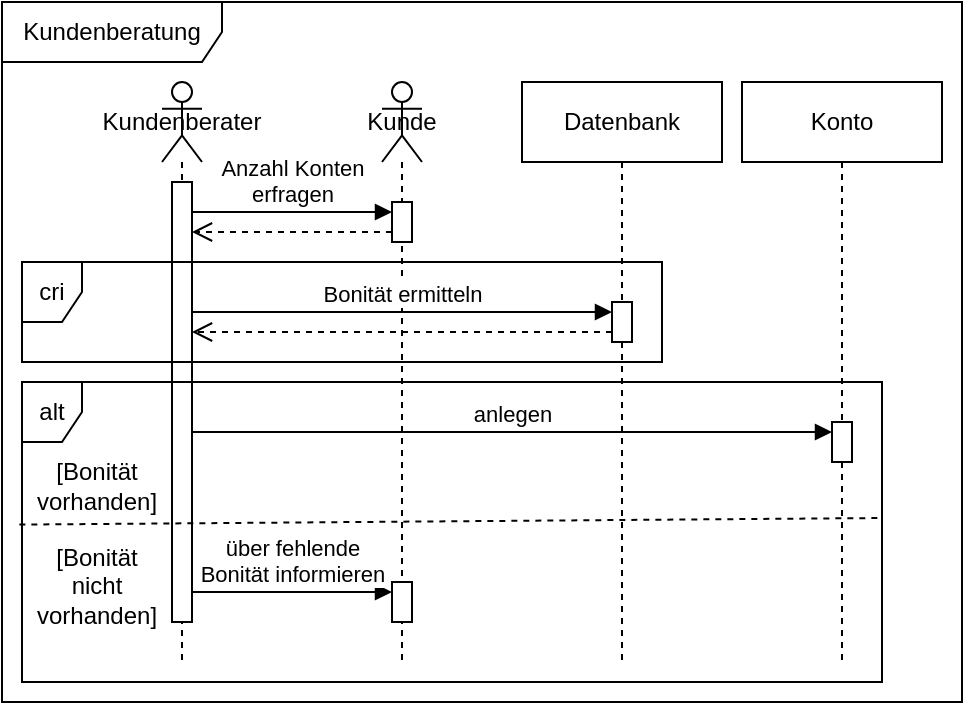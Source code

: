 <mxfile version="22.1.2" type="device">
  <diagram name="Page-1" id="HxdG6SMeaJWTuaiE1iA3">
    <mxGraphModel dx="534" dy="597" grid="1" gridSize="10" guides="1" tooltips="1" connect="1" arrows="1" fold="1" page="1" pageScale="1" pageWidth="827" pageHeight="1169" math="0" shadow="0">
      <root>
        <mxCell id="0" />
        <mxCell id="1" parent="0" />
        <mxCell id="QEnstgBH6xvWkcXywwrk-2" value="Kundenberatung" style="shape=umlFrame;whiteSpace=wrap;html=1;pointerEvents=0;width=110;height=30;" vertex="1" parent="1">
          <mxGeometry x="30" y="40" width="480" height="350" as="geometry" />
        </mxCell>
        <mxCell id="QEnstgBH6xvWkcXywwrk-6" value="Anzahl Konten&lt;br&gt;erfragen" style="html=1;verticalAlign=bottom;endArrow=block;curved=0;rounded=0;entryX=0;entryY=0;entryDx=0;entryDy=5;" edge="1" target="QEnstgBH6xvWkcXywwrk-5" parent="1" source="QEnstgBH6xvWkcXywwrk-1">
          <mxGeometry relative="1" as="geometry">
            <mxPoint x="120" y="165" as="sourcePoint" />
          </mxGeometry>
        </mxCell>
        <mxCell id="QEnstgBH6xvWkcXywwrk-7" value="" style="html=1;verticalAlign=bottom;endArrow=open;dashed=1;endSize=8;curved=0;rounded=0;exitX=0;exitY=1;exitDx=0;exitDy=-5;" edge="1" source="QEnstgBH6xvWkcXywwrk-5" parent="1" target="QEnstgBH6xvWkcXywwrk-1">
          <mxGeometry relative="1" as="geometry">
            <mxPoint x="120" y="235" as="targetPoint" />
          </mxGeometry>
        </mxCell>
        <mxCell id="QEnstgBH6xvWkcXywwrk-8" value="Kundenberater" style="shape=umlLifeline;perimeter=lifelinePerimeter;whiteSpace=wrap;html=1;container=1;dropTarget=0;collapsible=0;recursiveResize=0;outlineConnect=0;portConstraint=eastwest;newEdgeStyle={&quot;curved&quot;:0,&quot;rounded&quot;:0};participant=umlActor;" vertex="1" parent="1">
          <mxGeometry x="110" y="80" width="20" height="290" as="geometry" />
        </mxCell>
        <mxCell id="QEnstgBH6xvWkcXywwrk-1" value="" style="html=1;points=[[0,0,0,0,5],[0,1,0,0,-5],[1,0,0,0,5],[1,1,0,0,-5]];perimeter=orthogonalPerimeter;outlineConnect=0;targetShapes=umlLifeline;portConstraint=eastwest;newEdgeStyle={&quot;curved&quot;:0,&quot;rounded&quot;:0};" vertex="1" parent="QEnstgBH6xvWkcXywwrk-8">
          <mxGeometry x="5" y="50" width="10" height="220" as="geometry" />
        </mxCell>
        <mxCell id="QEnstgBH6xvWkcXywwrk-9" value="Kunde" style="shape=umlLifeline;perimeter=lifelinePerimeter;whiteSpace=wrap;html=1;container=1;dropTarget=0;collapsible=0;recursiveResize=0;outlineConnect=0;portConstraint=eastwest;newEdgeStyle={&quot;curved&quot;:0,&quot;rounded&quot;:0};participant=umlActor;" vertex="1" parent="1">
          <mxGeometry x="220" y="80" width="20" height="290" as="geometry" />
        </mxCell>
        <mxCell id="QEnstgBH6xvWkcXywwrk-5" value="" style="html=1;points=[[0,0,0,0,5],[0,1,0,0,-5],[1,0,0,0,5],[1,1,0,0,-5]];perimeter=orthogonalPerimeter;outlineConnect=0;targetShapes=umlLifeline;portConstraint=eastwest;newEdgeStyle={&quot;curved&quot;:0,&quot;rounded&quot;:0};" vertex="1" parent="QEnstgBH6xvWkcXywwrk-9">
          <mxGeometry x="5" y="60" width="10" height="20" as="geometry" />
        </mxCell>
        <mxCell id="QEnstgBH6xvWkcXywwrk-22" value="" style="html=1;points=[[0,0,0,0,5],[0,1,0,0,-5],[1,0,0,0,5],[1,1,0,0,-5]];perimeter=orthogonalPerimeter;outlineConnect=0;targetShapes=umlLifeline;portConstraint=eastwest;newEdgeStyle={&quot;curved&quot;:0,&quot;rounded&quot;:0};" vertex="1" parent="QEnstgBH6xvWkcXywwrk-9">
          <mxGeometry x="5" y="250" width="10" height="20" as="geometry" />
        </mxCell>
        <mxCell id="QEnstgBH6xvWkcXywwrk-11" value="Datenbank" style="shape=umlLifeline;perimeter=lifelinePerimeter;whiteSpace=wrap;html=1;container=1;dropTarget=0;collapsible=0;recursiveResize=0;outlineConnect=0;portConstraint=eastwest;newEdgeStyle={&quot;curved&quot;:0,&quot;rounded&quot;:0};" vertex="1" parent="1">
          <mxGeometry x="290" y="80" width="100" height="290" as="geometry" />
        </mxCell>
        <mxCell id="QEnstgBH6xvWkcXywwrk-13" value="" style="html=1;points=[[0,0,0,0,5],[0,1,0,0,-5],[1,0,0,0,5],[1,1,0,0,-5]];perimeter=orthogonalPerimeter;outlineConnect=0;targetShapes=umlLifeline;portConstraint=eastwest;newEdgeStyle={&quot;curved&quot;:0,&quot;rounded&quot;:0};" vertex="1" parent="QEnstgBH6xvWkcXywwrk-11">
          <mxGeometry x="45" y="110" width="10" height="20" as="geometry" />
        </mxCell>
        <mxCell id="QEnstgBH6xvWkcXywwrk-14" value="Bonität ermitteln" style="html=1;verticalAlign=bottom;endArrow=block;curved=0;rounded=0;entryX=0;entryY=0;entryDx=0;entryDy=5;" edge="1" target="QEnstgBH6xvWkcXywwrk-13" parent="1" source="QEnstgBH6xvWkcXywwrk-1">
          <mxGeometry relative="1" as="geometry">
            <mxPoint x="235" y="185" as="sourcePoint" />
          </mxGeometry>
        </mxCell>
        <mxCell id="QEnstgBH6xvWkcXywwrk-15" value="" style="html=1;verticalAlign=bottom;endArrow=open;dashed=1;endSize=8;curved=0;rounded=0;exitX=0;exitY=1;exitDx=0;exitDy=-5;" edge="1" source="QEnstgBH6xvWkcXywwrk-13" parent="1" target="QEnstgBH6xvWkcXywwrk-1">
          <mxGeometry relative="1" as="geometry">
            <mxPoint x="235" y="255" as="targetPoint" />
          </mxGeometry>
        </mxCell>
        <mxCell id="QEnstgBH6xvWkcXywwrk-16" value="alt" style="shape=umlFrame;whiteSpace=wrap;html=1;pointerEvents=0;width=30;height=30;" vertex="1" parent="1">
          <mxGeometry x="40" y="230" width="430" height="150" as="geometry" />
        </mxCell>
        <mxCell id="QEnstgBH6xvWkcXywwrk-17" value="Konto" style="shape=umlLifeline;perimeter=lifelinePerimeter;whiteSpace=wrap;html=1;container=1;dropTarget=0;collapsible=0;recursiveResize=0;outlineConnect=0;portConstraint=eastwest;newEdgeStyle={&quot;curved&quot;:0,&quot;rounded&quot;:0};" vertex="1" parent="1">
          <mxGeometry x="400" y="80" width="100" height="290" as="geometry" />
        </mxCell>
        <mxCell id="QEnstgBH6xvWkcXywwrk-19" value="" style="html=1;points=[[0,0,0,0,5],[0,1,0,0,-5],[1,0,0,0,5],[1,1,0,0,-5]];perimeter=orthogonalPerimeter;outlineConnect=0;targetShapes=umlLifeline;portConstraint=eastwest;newEdgeStyle={&quot;curved&quot;:0,&quot;rounded&quot;:0};" vertex="1" parent="QEnstgBH6xvWkcXywwrk-17">
          <mxGeometry x="45" y="170" width="10" height="20" as="geometry" />
        </mxCell>
        <mxCell id="QEnstgBH6xvWkcXywwrk-18" value="[Bonität&lt;br&gt;vorhanden]" style="text;html=1;align=center;verticalAlign=middle;resizable=0;points=[];autosize=1;strokeColor=none;fillColor=none;" vertex="1" parent="1">
          <mxGeometry x="37" y="262" width="80" height="40" as="geometry" />
        </mxCell>
        <mxCell id="QEnstgBH6xvWkcXywwrk-20" value="anlegen" style="html=1;verticalAlign=bottom;endArrow=block;curved=0;rounded=0;entryX=0;entryY=0;entryDx=0;entryDy=5;entryPerimeter=0;" edge="1" parent="1" source="QEnstgBH6xvWkcXywwrk-1" target="QEnstgBH6xvWkcXywwrk-19">
          <mxGeometry width="80" relative="1" as="geometry">
            <mxPoint x="110" y="274.6" as="sourcePoint" />
            <mxPoint x="430" y="274.6" as="targetPoint" />
          </mxGeometry>
        </mxCell>
        <mxCell id="QEnstgBH6xvWkcXywwrk-21" value="[Bonität&lt;br&gt;nicht&lt;br&gt;vorhanden]" style="text;html=1;align=center;verticalAlign=middle;resizable=0;points=[];autosize=1;strokeColor=none;fillColor=none;" vertex="1" parent="1">
          <mxGeometry x="37" y="302" width="80" height="60" as="geometry" />
        </mxCell>
        <mxCell id="QEnstgBH6xvWkcXywwrk-23" value="über fehlende&lt;br&gt;Bonität informieren" style="html=1;verticalAlign=bottom;endArrow=block;curved=0;rounded=0;entryX=0;entryY=0;entryDx=0;entryDy=5;entryPerimeter=0;" edge="1" parent="1" source="QEnstgBH6xvWkcXywwrk-1" target="QEnstgBH6xvWkcXywwrk-22">
          <mxGeometry width="80" relative="1" as="geometry">
            <mxPoint x="280" y="340" as="sourcePoint" />
            <mxPoint x="360" y="340" as="targetPoint" />
          </mxGeometry>
        </mxCell>
        <mxCell id="QEnstgBH6xvWkcXywwrk-26" value="" style="endArrow=none;dashed=1;html=1;rounded=0;exitX=-0.003;exitY=0.502;exitDx=0;exitDy=0;exitPerimeter=0;" edge="1" parent="1">
          <mxGeometry width="50" height="50" relative="1" as="geometry">
            <mxPoint x="38.68" y="301.3" as="sourcePoint" />
            <mxPoint x="470" y="298" as="targetPoint" />
          </mxGeometry>
        </mxCell>
        <mxCell id="QEnstgBH6xvWkcXywwrk-27" value="cri" style="shape=umlFrame;whiteSpace=wrap;html=1;pointerEvents=0;width=30;height=30;" vertex="1" parent="1">
          <mxGeometry x="40" y="170" width="320" height="50" as="geometry" />
        </mxCell>
      </root>
    </mxGraphModel>
  </diagram>
</mxfile>
